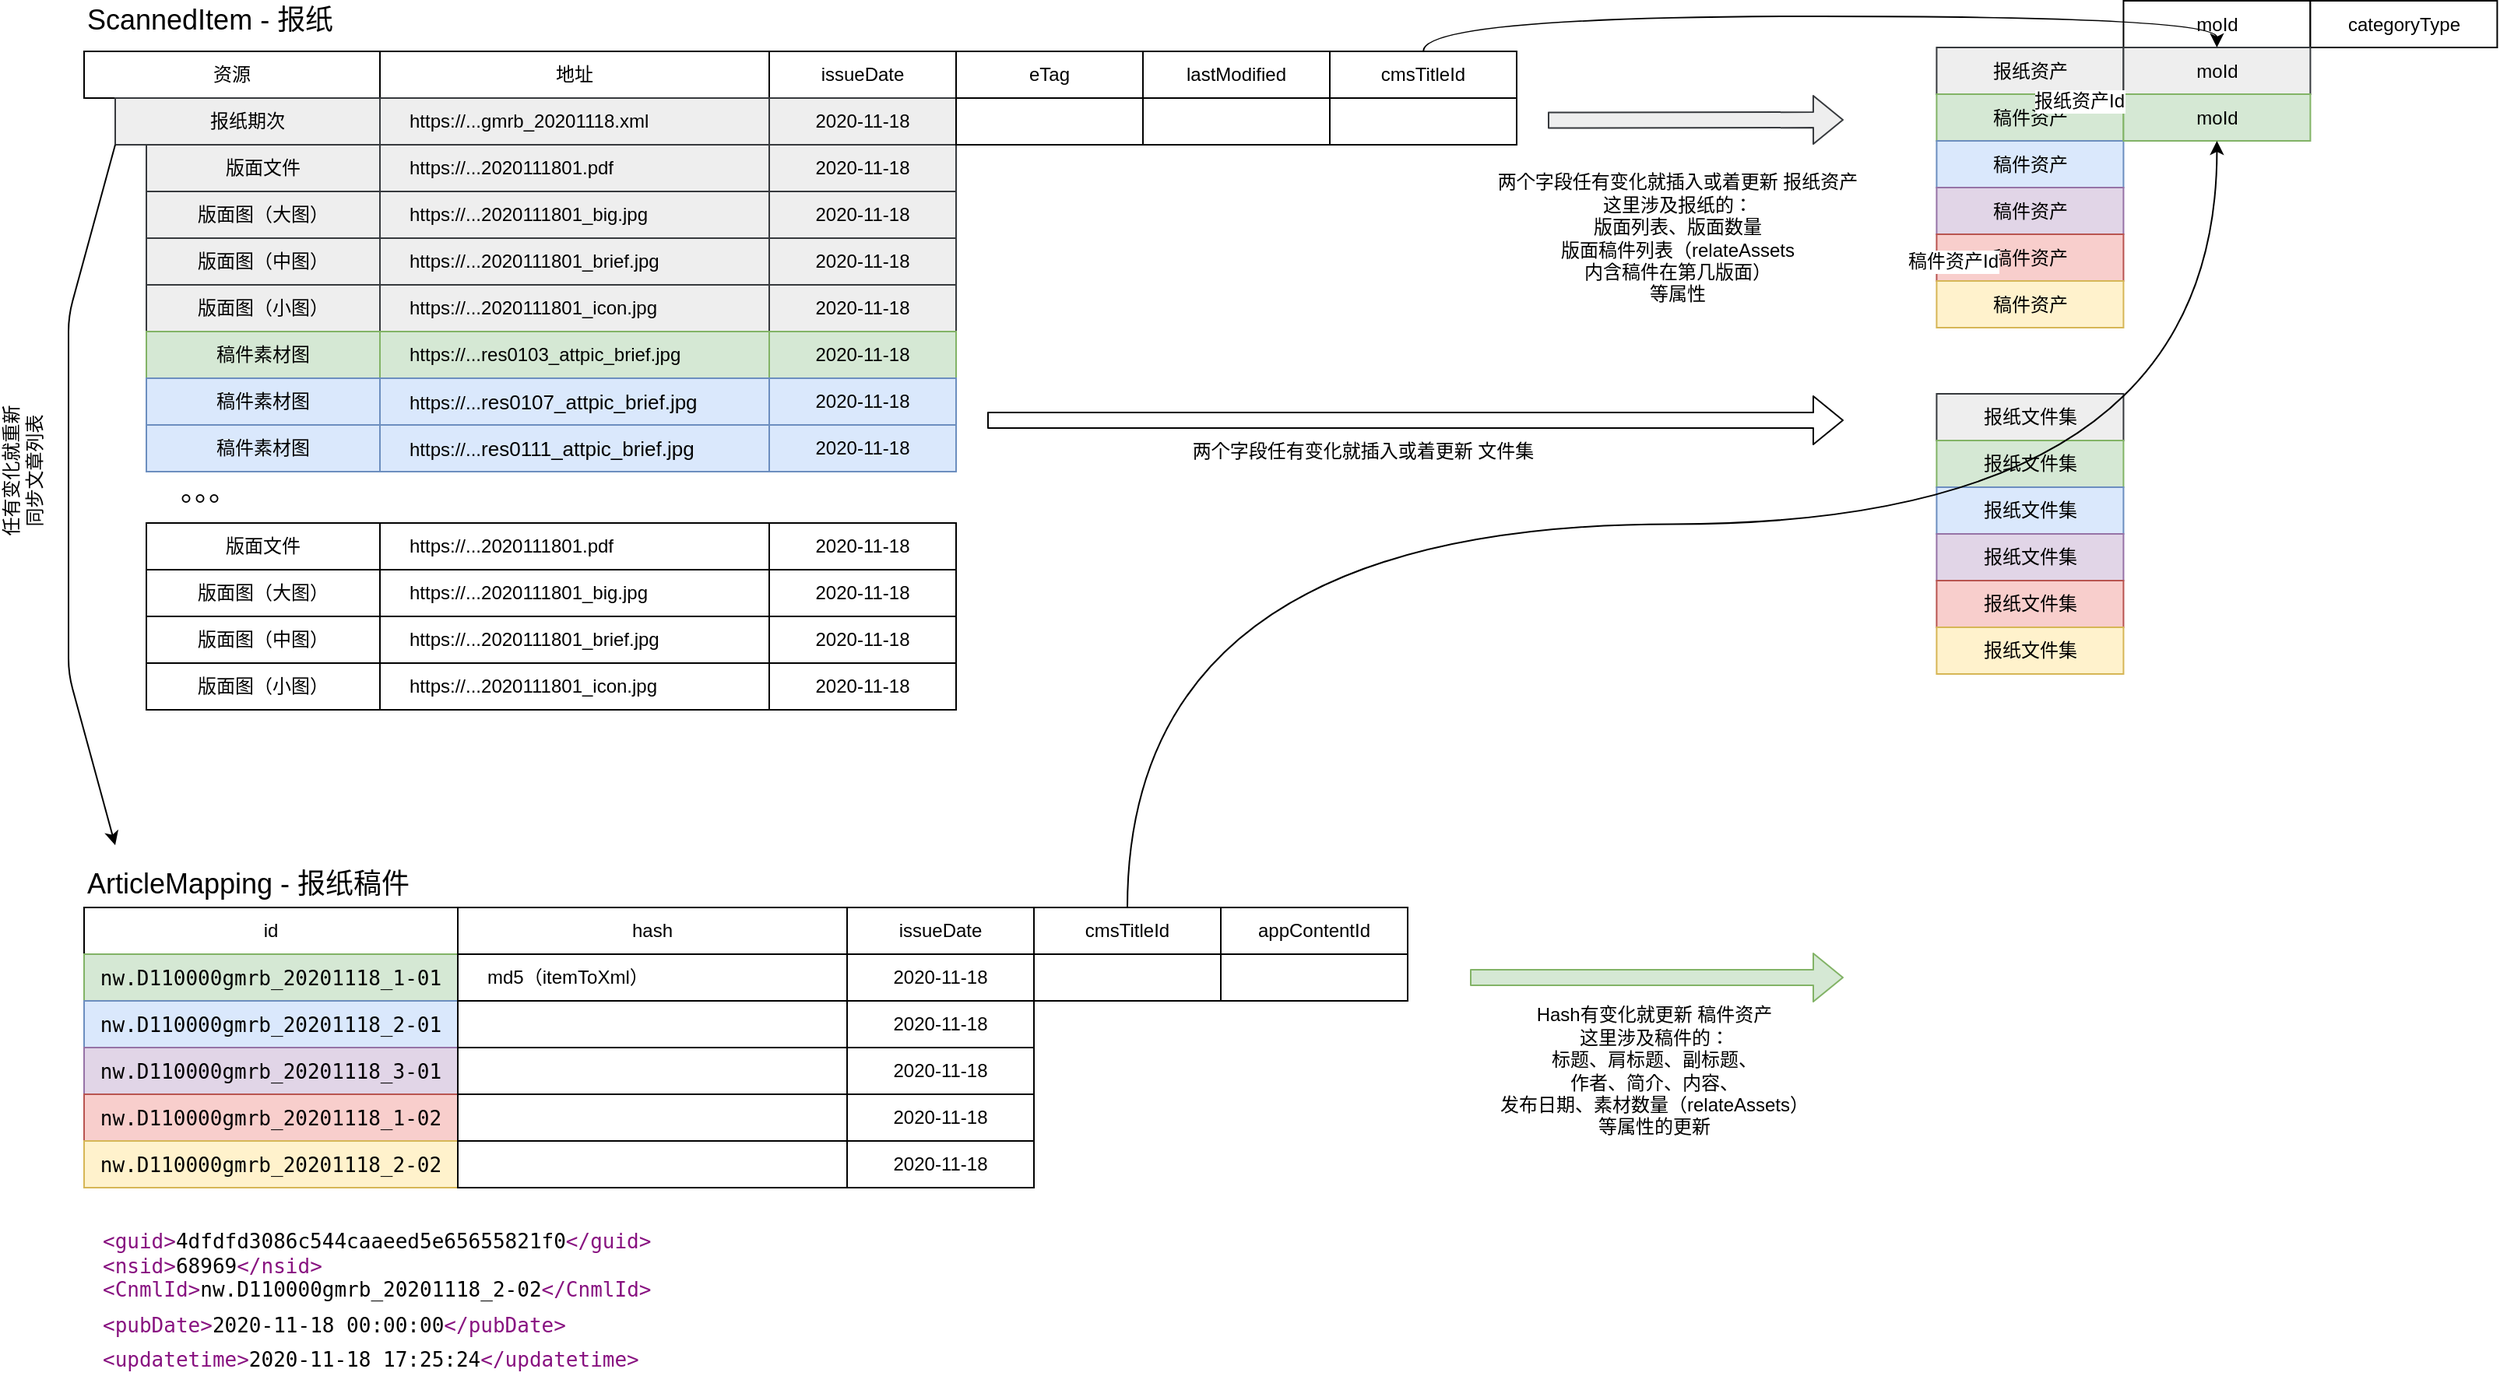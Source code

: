 <mxfile version="14.2.7" type="github">
  <diagram id="yrol8fg9aSLsKvtu3F4W" name="第 1 页">
    <mxGraphModel dx="2650" dy="1021" grid="1" gridSize="10" guides="1" tooltips="1" connect="1" arrows="1" fold="1" page="1" pageScale="1" pageWidth="827" pageHeight="1169" math="0" shadow="0">
      <root>
        <mxCell id="0" />
        <mxCell id="1" parent="0" />
        <mxCell id="mEoU4Fi8q85Gp39FzUji-123" value="资源" style="rounded=0;whiteSpace=wrap;html=1;" vertex="1" parent="1">
          <mxGeometry x="-220" y="40" width="190" height="30" as="geometry" />
        </mxCell>
        <mxCell id="mEoU4Fi8q85Gp39FzUji-124" value="报纸期次" style="rounded=0;whiteSpace=wrap;html=1;fillColor=#eeeeee;strokeColor=#36393d;" vertex="1" parent="1">
          <mxGeometry x="-200" y="70" width="170" height="30" as="geometry" />
        </mxCell>
        <mxCell id="mEoU4Fi8q85Gp39FzUji-125" value="版面文件" style="rounded=0;whiteSpace=wrap;html=1;fillColor=#eeeeee;strokeColor=#36393d;" vertex="1" parent="1">
          <mxGeometry x="-180" y="100" width="150" height="30" as="geometry" />
        </mxCell>
        <mxCell id="mEoU4Fi8q85Gp39FzUji-126" value="版面图（大图）" style="rounded=0;whiteSpace=wrap;html=1;fillColor=#eeeeee;strokeColor=#36393d;" vertex="1" parent="1">
          <mxGeometry x="-180" y="130" width="150" height="30" as="geometry" />
        </mxCell>
        <mxCell id="mEoU4Fi8q85Gp39FzUji-127" value="版面图（中图）" style="rounded=0;whiteSpace=wrap;html=1;fillColor=#eeeeee;strokeColor=#36393d;" vertex="1" parent="1">
          <mxGeometry x="-180" y="160" width="150" height="30" as="geometry" />
        </mxCell>
        <mxCell id="mEoU4Fi8q85Gp39FzUji-128" value="版面图（小图）" style="rounded=0;whiteSpace=wrap;html=1;fillColor=#eeeeee;strokeColor=#36393d;" vertex="1" parent="1">
          <mxGeometry x="-180" y="190" width="150" height="30" as="geometry" />
        </mxCell>
        <mxCell id="mEoU4Fi8q85Gp39FzUji-129" value="地址" style="rounded=0;whiteSpace=wrap;html=1;" vertex="1" parent="1">
          <mxGeometry x="-30" y="40" width="250" height="30" as="geometry" />
        </mxCell>
        <mxCell id="mEoU4Fi8q85Gp39FzUji-130" value="&lt;span style=&quot;&quot;&gt;https://...gmrb_20201118.xml&lt;/span&gt;" style="rounded=0;whiteSpace=wrap;html=1;align=left;spacingLeft=17;fillColor=#eeeeee;strokeColor=#36393d;" vertex="1" parent="1">
          <mxGeometry x="-30" y="70" width="250" height="30" as="geometry" />
        </mxCell>
        <mxCell id="mEoU4Fi8q85Gp39FzUji-131" value="&lt;span style=&quot;font-size: 12px;&quot;&gt;https://...&lt;/span&gt;&lt;span style=&quot;font-size: 12px&quot;&gt;2020111801.pdf&lt;/span&gt;" style="rounded=0;whiteSpace=wrap;html=1;fontFamily=Helvetica;fontSize=12;align=left;spacingLeft=17;fillColor=#eeeeee;strokeColor=#36393d;" vertex="1" parent="1">
          <mxGeometry x="-30" y="100" width="250" height="30" as="geometry" />
        </mxCell>
        <mxCell id="mEoU4Fi8q85Gp39FzUji-132" value="&lt;span style=&quot;&quot;&gt;https://...&lt;/span&gt;2020111801_big.jpg" style="rounded=0;whiteSpace=wrap;html=1;align=left;spacingLeft=17;fillColor=#eeeeee;strokeColor=#36393d;" vertex="1" parent="1">
          <mxGeometry x="-30" y="130" width="250" height="30" as="geometry" />
        </mxCell>
        <mxCell id="mEoU4Fi8q85Gp39FzUji-133" value="&lt;span style=&quot;&quot;&gt;https://...&lt;/span&gt;2020111801_brief.jpg" style="rounded=0;whiteSpace=wrap;html=1;align=left;spacingLeft=17;fillColor=#eeeeee;strokeColor=#36393d;" vertex="1" parent="1">
          <mxGeometry x="-30" y="160" width="250" height="30" as="geometry" />
        </mxCell>
        <mxCell id="mEoU4Fi8q85Gp39FzUji-134" value="&lt;span style=&quot;&quot;&gt;https://...&lt;/span&gt;2020111801_icon.jpg" style="rounded=0;whiteSpace=wrap;html=1;align=left;spacingLeft=17;fillColor=#eeeeee;strokeColor=#36393d;" vertex="1" parent="1">
          <mxGeometry x="-30" y="190" width="250" height="30" as="geometry" />
        </mxCell>
        <mxCell id="mEoU4Fi8q85Gp39FzUji-135" value="issueDate" style="rounded=0;whiteSpace=wrap;html=1;fontFamily=Helvetica;fontSize=12;align=center;" vertex="1" parent="1">
          <mxGeometry x="220" y="40" width="120" height="30" as="geometry" />
        </mxCell>
        <mxCell id="mEoU4Fi8q85Gp39FzUji-136" value="2020-11-18" style="rounded=0;whiteSpace=wrap;html=1;fontFamily=Helvetica;fontSize=12;align=center;fillColor=#eeeeee;strokeColor=#36393d;" vertex="1" parent="1">
          <mxGeometry x="220" y="70" width="120" height="30" as="geometry" />
        </mxCell>
        <mxCell id="mEoU4Fi8q85Gp39FzUji-137" value="2020-11-18" style="rounded=0;whiteSpace=wrap;html=1;fontFamily=Helvetica;fontSize=12;align=center;fillColor=#eeeeee;strokeColor=#36393d;" vertex="1" parent="1">
          <mxGeometry x="220" y="100" width="120" height="30" as="geometry" />
        </mxCell>
        <mxCell id="mEoU4Fi8q85Gp39FzUji-138" value="2020-11-18" style="rounded=0;whiteSpace=wrap;html=1;fontFamily=Helvetica;fontSize=12;align=center;fillColor=#eeeeee;strokeColor=#36393d;" vertex="1" parent="1">
          <mxGeometry x="220" y="130" width="120" height="30" as="geometry" />
        </mxCell>
        <mxCell id="mEoU4Fi8q85Gp39FzUji-139" value="2020-11-18" style="rounded=0;whiteSpace=wrap;html=1;fontFamily=Helvetica;fontSize=12;align=center;fillColor=#eeeeee;strokeColor=#36393d;" vertex="1" parent="1">
          <mxGeometry x="220" y="160" width="120" height="30" as="geometry" />
        </mxCell>
        <mxCell id="mEoU4Fi8q85Gp39FzUji-140" value="2020-11-18" style="rounded=0;whiteSpace=wrap;html=1;fontFamily=Helvetica;fontSize=12;align=center;fillColor=#eeeeee;strokeColor=#36393d;" vertex="1" parent="1">
          <mxGeometry x="220" y="190" width="120" height="30" as="geometry" />
        </mxCell>
        <mxCell id="mEoU4Fi8q85Gp39FzUji-141" value="eTag" style="rounded=0;whiteSpace=wrap;html=1;fontFamily=Helvetica;fontSize=12;align=center;" vertex="1" parent="1">
          <mxGeometry x="340" y="40" width="120" height="30" as="geometry" />
        </mxCell>
        <mxCell id="mEoU4Fi8q85Gp39FzUji-142" value="cmsTitleId" style="rounded=0;whiteSpace=wrap;html=1;fontFamily=Helvetica;fontSize=12;align=center;" vertex="1" parent="1">
          <mxGeometry x="580" y="40" width="120" height="30" as="geometry" />
        </mxCell>
        <mxCell id="mEoU4Fi8q85Gp39FzUji-143" value="moId" style="rounded=0;whiteSpace=wrap;html=1;fontFamily=Helvetica;fontSize=12;align=center;" vertex="1" parent="1">
          <mxGeometry x="1089.71" y="7.5" width="120" height="30" as="geometry" />
        </mxCell>
        <mxCell id="mEoU4Fi8q85Gp39FzUji-144" value="报纸资产" style="rounded=0;whiteSpace=wrap;html=1;fontFamily=Helvetica;fontSize=12;align=center;fillColor=#eeeeee;strokeColor=#36393d;" vertex="1" parent="1">
          <mxGeometry x="969.71" y="37.5" width="120" height="30" as="geometry" />
        </mxCell>
        <mxCell id="mEoU4Fi8q85Gp39FzUji-145" value="categoryType" style="rounded=0;whiteSpace=wrap;html=1;fontFamily=Helvetica;fontSize=12;align=center;" vertex="1" parent="1">
          <mxGeometry x="1209.71" y="7.5" width="120" height="30" as="geometry" />
        </mxCell>
        <mxCell id="mEoU4Fi8q85Gp39FzUji-146" value="" style="rounded=0;whiteSpace=wrap;html=1;fontFamily=Helvetica;fontSize=12;align=center;" vertex="1" parent="1">
          <mxGeometry x="340" y="70" width="120" height="30" as="geometry" />
        </mxCell>
        <mxCell id="mEoU4Fi8q85Gp39FzUji-147" value="" style="rounded=0;whiteSpace=wrap;html=1;fontFamily=Helvetica;fontSize=12;align=center;" vertex="1" parent="1">
          <mxGeometry x="460" y="70" width="120" height="30" as="geometry" />
        </mxCell>
        <mxCell id="mEoU4Fi8q85Gp39FzUji-150" value="报纸文件集" style="rounded=0;whiteSpace=wrap;html=1;fontFamily=Helvetica;fontSize=12;align=center;fillColor=#eeeeee;strokeColor=#36393d;" vertex="1" parent="1">
          <mxGeometry x="969.71" y="260" width="120" height="30" as="geometry" />
        </mxCell>
        <mxCell id="mEoU4Fi8q85Gp39FzUji-152" value="ScannedItem - 报纸" style="text;html=1;strokeColor=none;fillColor=none;align=left;verticalAlign=middle;whiteSpace=wrap;rounded=0;fontFamily=Helvetica;fontSize=18;" vertex="1" parent="1">
          <mxGeometry x="-220" y="10" width="310" height="20" as="geometry" />
        </mxCell>
        <mxCell id="mEoU4Fi8q85Gp39FzUji-153" value="id" style="rounded=0;whiteSpace=wrap;html=1;" vertex="1" parent="1">
          <mxGeometry x="-220" y="590" width="240" height="30" as="geometry" />
        </mxCell>
        <mxCell id="mEoU4Fi8q85Gp39FzUji-154" value="&lt;span style=&quot;font-family: monospace ; font-size: 13px&quot;&gt;nw.D110000gmrb_20201118_1-01&lt;/span&gt;" style="rounded=0;whiteSpace=wrap;html=1;fillColor=#d5e8d4;strokeColor=#82b366;" vertex="1" parent="1">
          <mxGeometry x="-220" y="620" width="240" height="30" as="geometry" />
        </mxCell>
        <mxCell id="mEoU4Fi8q85Gp39FzUji-155" value="&lt;span style=&quot;font-family: monospace ; font-size: 13px&quot;&gt;nw.D110000gmrb_20201118_2-01&lt;/span&gt;" style="rounded=0;whiteSpace=wrap;html=1;fillColor=#dae8fc;strokeColor=#6c8ebf;" vertex="1" parent="1">
          <mxGeometry x="-220" y="650" width="240" height="30" as="geometry" />
        </mxCell>
        <mxCell id="mEoU4Fi8q85Gp39FzUji-156" value="&lt;span style=&quot;font-family: monospace ; font-size: 13px&quot;&gt;nw.D110000gmrb_20201118_3-01&lt;/span&gt;" style="rounded=0;whiteSpace=wrap;html=1;fillColor=#e1d5e7;strokeColor=#9673a6;" vertex="1" parent="1">
          <mxGeometry x="-220" y="680" width="240" height="30" as="geometry" />
        </mxCell>
        <mxCell id="mEoU4Fi8q85Gp39FzUji-157" value="&lt;span style=&quot;font-family: monospace ; font-size: 13px&quot;&gt;nw.D110000gmrb_20201118_1-02&lt;/span&gt;" style="rounded=0;whiteSpace=wrap;html=1;fillColor=#f8cecc;strokeColor=#b85450;" vertex="1" parent="1">
          <mxGeometry x="-220" y="710" width="240" height="30" as="geometry" />
        </mxCell>
        <mxCell id="mEoU4Fi8q85Gp39FzUji-158" value="&lt;span style=&quot;font-family: monospace ; font-size: 13px&quot;&gt;nw.D110000gmrb_20201118_2-02&lt;/span&gt;" style="rounded=0;whiteSpace=wrap;html=1;fillColor=#fff2cc;strokeColor=#d6b656;" vertex="1" parent="1">
          <mxGeometry x="-220" y="740" width="240" height="30" as="geometry" />
        </mxCell>
        <mxCell id="mEoU4Fi8q85Gp39FzUji-159" value="hash" style="rounded=0;whiteSpace=wrap;html=1;" vertex="1" parent="1">
          <mxGeometry x="20" y="590" width="250" height="30" as="geometry" />
        </mxCell>
        <mxCell id="mEoU4Fi8q85Gp39FzUji-160" value="md5（itemToXml）" style="rounded=0;whiteSpace=wrap;html=1;align=left;spacingLeft=17;" vertex="1" parent="1">
          <mxGeometry x="20" y="620" width="250" height="30" as="geometry" />
        </mxCell>
        <mxCell id="mEoU4Fi8q85Gp39FzUji-161" value="" style="rounded=0;whiteSpace=wrap;html=1;fontFamily=Helvetica;fontSize=12;align=left;spacingLeft=17;" vertex="1" parent="1">
          <mxGeometry x="20" y="650" width="250" height="30" as="geometry" />
        </mxCell>
        <mxCell id="mEoU4Fi8q85Gp39FzUji-162" value="" style="rounded=0;whiteSpace=wrap;html=1;align=left;spacingLeft=17;" vertex="1" parent="1">
          <mxGeometry x="20" y="680" width="250" height="30" as="geometry" />
        </mxCell>
        <mxCell id="mEoU4Fi8q85Gp39FzUji-163" value="" style="rounded=0;whiteSpace=wrap;html=1;align=left;spacingLeft=17;" vertex="1" parent="1">
          <mxGeometry x="20" y="710" width="250" height="30" as="geometry" />
        </mxCell>
        <mxCell id="mEoU4Fi8q85Gp39FzUji-164" value="" style="rounded=0;whiteSpace=wrap;html=1;align=left;spacingLeft=17;" vertex="1" parent="1">
          <mxGeometry x="20" y="740" width="250" height="30" as="geometry" />
        </mxCell>
        <mxCell id="mEoU4Fi8q85Gp39FzUji-165" value="issueDate" style="rounded=0;whiteSpace=wrap;html=1;fontFamily=Helvetica;fontSize=12;align=center;" vertex="1" parent="1">
          <mxGeometry x="270" y="590" width="120" height="30" as="geometry" />
        </mxCell>
        <mxCell id="mEoU4Fi8q85Gp39FzUji-166" value="2020-11-18" style="rounded=0;whiteSpace=wrap;html=1;fontFamily=Helvetica;fontSize=12;align=center;" vertex="1" parent="1">
          <mxGeometry x="270" y="620" width="120" height="30" as="geometry" />
        </mxCell>
        <mxCell id="mEoU4Fi8q85Gp39FzUji-167" value="2020-11-18" style="rounded=0;whiteSpace=wrap;html=1;fontFamily=Helvetica;fontSize=12;align=center;" vertex="1" parent="1">
          <mxGeometry x="270" y="650" width="120" height="30" as="geometry" />
        </mxCell>
        <mxCell id="mEoU4Fi8q85Gp39FzUji-168" value="2020-11-18" style="rounded=0;whiteSpace=wrap;html=1;fontFamily=Helvetica;fontSize=12;align=center;" vertex="1" parent="1">
          <mxGeometry x="270" y="680" width="120" height="30" as="geometry" />
        </mxCell>
        <mxCell id="mEoU4Fi8q85Gp39FzUji-169" value="2020-11-18" style="rounded=0;whiteSpace=wrap;html=1;fontFamily=Helvetica;fontSize=12;align=center;" vertex="1" parent="1">
          <mxGeometry x="270" y="710" width="120" height="30" as="geometry" />
        </mxCell>
        <mxCell id="mEoU4Fi8q85Gp39FzUji-170" value="2020-11-18" style="rounded=0;whiteSpace=wrap;html=1;fontFamily=Helvetica;fontSize=12;align=center;" vertex="1" parent="1">
          <mxGeometry x="270" y="740" width="120" height="30" as="geometry" />
        </mxCell>
        <mxCell id="mEoU4Fi8q85Gp39FzUji-171" value="cmsTitleId" style="rounded=0;whiteSpace=wrap;html=1;fontFamily=Helvetica;fontSize=12;align=center;" vertex="1" parent="1">
          <mxGeometry x="390" y="590" width="120" height="30" as="geometry" />
        </mxCell>
        <mxCell id="mEoU4Fi8q85Gp39FzUji-172" value="appContentId" style="rounded=0;whiteSpace=wrap;html=1;fontFamily=Helvetica;fontSize=12;align=center;" vertex="1" parent="1">
          <mxGeometry x="510" y="590" width="120" height="30" as="geometry" />
        </mxCell>
        <mxCell id="mEoU4Fi8q85Gp39FzUji-173" value="" style="rounded=0;whiteSpace=wrap;html=1;fontFamily=Helvetica;fontSize=12;align=center;" vertex="1" parent="1">
          <mxGeometry x="390" y="620" width="120" height="30" as="geometry" />
        </mxCell>
        <mxCell id="mEoU4Fi8q85Gp39FzUji-174" value="" style="rounded=0;whiteSpace=wrap;html=1;fontFamily=Helvetica;fontSize=12;align=center;" vertex="1" parent="1">
          <mxGeometry x="510" y="620" width="120" height="30" as="geometry" />
        </mxCell>
        <mxCell id="mEoU4Fi8q85Gp39FzUji-175" value="ArticleMapping - 报纸稿件" style="text;html=1;strokeColor=none;fillColor=none;align=left;verticalAlign=middle;whiteSpace=wrap;rounded=0;fontFamily=Helvetica;fontSize=18;" vertex="1" parent="1">
          <mxGeometry x="-220" y="560" width="330" height="30" as="geometry" />
        </mxCell>
        <mxCell id="mEoU4Fi8q85Gp39FzUji-176" value="" style="rounded=0;whiteSpace=wrap;html=1;fontFamily=Helvetica;fontSize=12;align=center;" vertex="1" parent="1">
          <mxGeometry x="580" y="70" width="120" height="30" as="geometry" />
        </mxCell>
        <mxCell id="mEoU4Fi8q85Gp39FzUji-177" value="lastModified" style="rounded=0;whiteSpace=wrap;html=1;fontFamily=Helvetica;fontSize=12;align=center;" vertex="1" parent="1">
          <mxGeometry x="460" y="40" width="120" height="30" as="geometry" />
        </mxCell>
        <mxCell id="mEoU4Fi8q85Gp39FzUji-179" value="&lt;div class=&quot;line&quot; style=&quot;font-style: normal ; font-weight: normal ; letter-spacing: normal ; text-indent: 0px ; text-transform: none ; word-spacing: 0px ; text-decoration: none ; color: rgb(0 , 0 , 0) ; font-family: monospace ; font-size: 13px&quot;&gt;&lt;span class=&quot;tag&quot; style=&quot;color: rgb(136 , 18 , 128)&quot;&gt;&lt;span class=&quot;tag&quot;&gt;&amp;lt;guid&amp;gt;&lt;/span&gt;&lt;span class=&quot;text&quot; style=&quot;color: rgb(0 , 0 , 0)&quot;&gt;4dfdfd3086c544caaeed5e65655821f0&lt;/span&gt;&lt;span class=&quot;tag&quot;&gt;&amp;lt;/guid&amp;gt;&lt;/span&gt;&lt;br&gt;&lt;/span&gt;&lt;/div&gt;&lt;div class=&quot;line&quot; style=&quot;font-style: normal ; font-weight: normal ; letter-spacing: normal ; text-indent: 0px ; text-transform: none ; word-spacing: 0px ; text-decoration: none ; color: rgb(0 , 0 , 0) ; font-family: monospace ; font-size: 13px&quot;&gt;&lt;span class=&quot;tag&quot; style=&quot;color: rgb(136 , 18 , 128)&quot;&gt;&amp;lt;nsid&amp;gt;&lt;/span&gt;&lt;span class=&quot;text&quot;&gt;68969&lt;/span&gt;&lt;span class=&quot;tag&quot; style=&quot;color: rgb(136 , 18 , 128)&quot;&gt;&amp;lt;/nsid&amp;gt;&lt;/span&gt;&lt;/div&gt;&lt;span class=&quot;text&quot; style=&quot;font-style: normal ; font-weight: normal ; letter-spacing: normal ; text-indent: 0px ; text-transform: none ; word-spacing: 0px ; text-decoration: none ; color: rgb(0 , 0 , 0) ; font-family: monospace ; font-size: 13px&quot;&gt;&lt;/span&gt;&lt;div class=&quot;line&quot; style=&quot;font-style: normal ; font-weight: normal ; letter-spacing: normal ; text-indent: 0px ; text-transform: none ; word-spacing: 0px ; text-decoration: none ; color: rgb(0 , 0 , 0) ; font-family: monospace ; font-size: 13px&quot;&gt;&lt;span class=&quot;tag&quot; style=&quot;color: rgb(136 , 18 , 128)&quot;&gt;&amp;lt;CnmlId&amp;gt;&lt;/span&gt;&lt;span class=&quot;text&quot;&gt;nw.D110000gmrb_20201118_2-02&lt;/span&gt;&lt;span class=&quot;tag&quot; style=&quot;color: rgb(136 , 18 , 128)&quot;&gt;&amp;lt;/CnmlId&amp;gt;&lt;/span&gt;&lt;/div&gt;" style="text;whiteSpace=wrap;html=1;fontSize=18;fontFamily=Helvetica;" vertex="1" parent="1">
          <mxGeometry x="-210" y="790" width="380" height="60" as="geometry" />
        </mxCell>
        <mxCell id="mEoU4Fi8q85Gp39FzUji-180" value="&lt;span class=&quot;tag&quot; style=&quot;font-style: normal ; font-weight: normal ; letter-spacing: normal ; text-indent: 0px ; text-transform: none ; word-spacing: 0px ; text-decoration: none ; color: rgb(136 , 18 , 128) ; font-family: monospace ; font-size: 13px&quot;&gt;&amp;lt;pubDate&amp;gt;&lt;/span&gt;&lt;span class=&quot;text&quot; style=&quot;font-style: normal ; font-weight: normal ; letter-spacing: normal ; text-indent: 0px ; text-transform: none ; word-spacing: 0px ; text-decoration: none ; color: rgb(0 , 0 , 0) ; font-family: monospace ; font-size: 13px&quot;&gt;2020-11-18 00:00:00&lt;/span&gt;&lt;span class=&quot;tag&quot; style=&quot;font-style: normal ; font-weight: normal ; letter-spacing: normal ; text-indent: 0px ; text-transform: none ; word-spacing: 0px ; text-decoration: none ; color: rgb(136 , 18 , 128) ; font-family: monospace ; font-size: 13px&quot;&gt;&amp;lt;/pubDate&amp;gt;&lt;br&gt;&lt;span class=&quot;tag&quot;&gt;&amp;lt;updatetime&amp;gt;&lt;/span&gt;&lt;span class=&quot;text&quot; style=&quot;color: rgb(0 , 0 , 0)&quot;&gt;2020-11-18 17:25:24&lt;/span&gt;&lt;span class=&quot;tag&quot;&gt;&amp;lt;/updatetime&amp;gt;&lt;/span&gt;&lt;br&gt;&lt;/span&gt;" style="text;whiteSpace=wrap;html=1;fontSize=18;fontFamily=Helvetica;" vertex="1" parent="1">
          <mxGeometry x="-210" y="840" width="380" height="40" as="geometry" />
        </mxCell>
        <mxCell id="mEoU4Fi8q85Gp39FzUji-181" value="版面文件" style="rounded=0;whiteSpace=wrap;html=1;" vertex="1" parent="1">
          <mxGeometry x="-180" y="343" width="150" height="30" as="geometry" />
        </mxCell>
        <mxCell id="mEoU4Fi8q85Gp39FzUji-182" value="版面图（大图）" style="rounded=0;whiteSpace=wrap;html=1;" vertex="1" parent="1">
          <mxGeometry x="-180" y="373" width="150" height="30" as="geometry" />
        </mxCell>
        <mxCell id="mEoU4Fi8q85Gp39FzUji-183" value="版面图（中图）" style="rounded=0;whiteSpace=wrap;html=1;" vertex="1" parent="1">
          <mxGeometry x="-180" y="403" width="150" height="30" as="geometry" />
        </mxCell>
        <mxCell id="mEoU4Fi8q85Gp39FzUji-184" value="版面图（小图）" style="rounded=0;whiteSpace=wrap;html=1;" vertex="1" parent="1">
          <mxGeometry x="-180" y="433" width="150" height="30" as="geometry" />
        </mxCell>
        <mxCell id="mEoU4Fi8q85Gp39FzUji-185" value="&lt;span style=&quot;font-size: 12px;&quot;&gt;https://...&lt;/span&gt;&lt;span style=&quot;font-size: 12px&quot;&gt;2020111801.pdf&lt;/span&gt;" style="rounded=0;whiteSpace=wrap;html=1;fontFamily=Helvetica;fontSize=12;align=left;spacingLeft=17;" vertex="1" parent="1">
          <mxGeometry x="-30" y="343" width="250" height="30" as="geometry" />
        </mxCell>
        <mxCell id="mEoU4Fi8q85Gp39FzUji-186" value="&lt;span style=&quot;&quot;&gt;https://...&lt;/span&gt;2020111801_big.jpg" style="rounded=0;whiteSpace=wrap;html=1;align=left;spacingLeft=17;" vertex="1" parent="1">
          <mxGeometry x="-30" y="373" width="250" height="30" as="geometry" />
        </mxCell>
        <mxCell id="mEoU4Fi8q85Gp39FzUji-187" value="&lt;span style=&quot;&quot;&gt;https://...&lt;/span&gt;2020111801_brief.jpg" style="rounded=0;whiteSpace=wrap;html=1;align=left;spacingLeft=17;" vertex="1" parent="1">
          <mxGeometry x="-30" y="403" width="250" height="30" as="geometry" />
        </mxCell>
        <mxCell id="mEoU4Fi8q85Gp39FzUji-188" value="&lt;span style=&quot;&quot;&gt;https://...&lt;/span&gt;2020111801_icon.jpg" style="rounded=0;whiteSpace=wrap;html=1;align=left;spacingLeft=17;" vertex="1" parent="1">
          <mxGeometry x="-30" y="433" width="250" height="30" as="geometry" />
        </mxCell>
        <mxCell id="mEoU4Fi8q85Gp39FzUji-189" value="2020-11-18" style="rounded=0;whiteSpace=wrap;html=1;fontFamily=Helvetica;fontSize=12;align=center;" vertex="1" parent="1">
          <mxGeometry x="220" y="343" width="120" height="30" as="geometry" />
        </mxCell>
        <mxCell id="mEoU4Fi8q85Gp39FzUji-190" value="2020-11-18" style="rounded=0;whiteSpace=wrap;html=1;fontFamily=Helvetica;fontSize=12;align=center;" vertex="1" parent="1">
          <mxGeometry x="220" y="373" width="120" height="30" as="geometry" />
        </mxCell>
        <mxCell id="mEoU4Fi8q85Gp39FzUji-191" value="2020-11-18" style="rounded=0;whiteSpace=wrap;html=1;fontFamily=Helvetica;fontSize=12;align=center;" vertex="1" parent="1">
          <mxGeometry x="220" y="403" width="120" height="30" as="geometry" />
        </mxCell>
        <mxCell id="mEoU4Fi8q85Gp39FzUji-192" value="2020-11-18" style="rounded=0;whiteSpace=wrap;html=1;fontFamily=Helvetica;fontSize=12;align=center;" vertex="1" parent="1">
          <mxGeometry x="220" y="433" width="120" height="30" as="geometry" />
        </mxCell>
        <mxCell id="mEoU4Fi8q85Gp39FzUji-193" value="。。。" style="text;html=1;strokeColor=none;fillColor=none;align=center;verticalAlign=middle;whiteSpace=wrap;rounded=0;fontFamily=Helvetica;fontSize=18;" vertex="1" parent="1">
          <mxGeometry x="-160" y="313" width="40" height="20" as="geometry" />
        </mxCell>
        <mxCell id="mEoU4Fi8q85Gp39FzUji-195" value="&lt;span style=&quot;font-size: 12px;&quot;&gt;https://...&lt;/span&gt;&lt;span style=&quot;font-size: 12px;&quot;&gt;res0103_attpic_brief.jpg&lt;/span&gt;" style="rounded=0;whiteSpace=wrap;html=1;align=left;spacingLeft=17;fontFamily=Helvetica;fontSize=12;labelBackgroundColor=none;fillColor=#d5e8d4;strokeColor=#82b366;" vertex="1" parent="1">
          <mxGeometry x="-30" y="220" width="250" height="30" as="geometry" />
        </mxCell>
        <mxCell id="mEoU4Fi8q85Gp39FzUji-196" value="稿件素材图" style="rounded=0;whiteSpace=wrap;html=1;labelBackgroundColor=none;fillColor=#d5e8d4;strokeColor=#82b366;" vertex="1" parent="1">
          <mxGeometry x="-180" y="220" width="150" height="30" as="geometry" />
        </mxCell>
        <mxCell id="mEoU4Fi8q85Gp39FzUji-197" value="2020-11-18" style="rounded=0;whiteSpace=wrap;html=1;fontFamily=Helvetica;fontSize=12;align=center;labelBackgroundColor=none;fillColor=#d5e8d4;strokeColor=#82b366;" vertex="1" parent="1">
          <mxGeometry x="220" y="220" width="120" height="30" as="geometry" />
        </mxCell>
        <mxCell id="mEoU4Fi8q85Gp39FzUji-198" value="&lt;span style=&quot;font-size: 12px&quot;&gt;https://...&lt;/span&gt;&lt;span style=&quot;font-size: 13px;&quot;&gt;res0107_attpic_brief.jpg&lt;/span&gt;" style="rounded=0;whiteSpace=wrap;html=1;align=left;spacingLeft=17;fontFamily=Helvetica;fontSize=12;fillColor=#dae8fc;strokeColor=#6c8ebf;" vertex="1" parent="1">
          <mxGeometry x="-30" y="250" width="250" height="30" as="geometry" />
        </mxCell>
        <mxCell id="mEoU4Fi8q85Gp39FzUji-199" value="&lt;span style=&quot;font-size: 12px&quot;&gt;https://...&lt;/span&gt;&lt;span style=&quot;font-size: 13px;&quot;&gt;res0111_attpic_brief.jpg&lt;/span&gt;" style="rounded=0;whiteSpace=wrap;html=1;align=left;spacingLeft=17;fontFamily=Helvetica;fontSize=12;fillColor=#dae8fc;strokeColor=#6c8ebf;" vertex="1" parent="1">
          <mxGeometry x="-30" y="280" width="250" height="30" as="geometry" />
        </mxCell>
        <mxCell id="mEoU4Fi8q85Gp39FzUji-200" value="稿件素材图" style="rounded=0;whiteSpace=wrap;html=1;fillColor=#dae8fc;strokeColor=#6c8ebf;" vertex="1" parent="1">
          <mxGeometry x="-180" y="250" width="150" height="30" as="geometry" />
        </mxCell>
        <mxCell id="mEoU4Fi8q85Gp39FzUji-201" value="稿件素材图" style="rounded=0;whiteSpace=wrap;html=1;fillColor=#dae8fc;strokeColor=#6c8ebf;" vertex="1" parent="1">
          <mxGeometry x="-180" y="280" width="150" height="30" as="geometry" />
        </mxCell>
        <mxCell id="mEoU4Fi8q85Gp39FzUji-202" value="2020-11-18" style="rounded=0;whiteSpace=wrap;html=1;fontFamily=Helvetica;fontSize=12;align=center;fillColor=#dae8fc;strokeColor=#6c8ebf;" vertex="1" parent="1">
          <mxGeometry x="220" y="250" width="120" height="30" as="geometry" />
        </mxCell>
        <mxCell id="mEoU4Fi8q85Gp39FzUji-203" value="2020-11-18" style="rounded=0;whiteSpace=wrap;html=1;fontFamily=Helvetica;fontSize=12;align=center;fillColor=#dae8fc;strokeColor=#6c8ebf;" vertex="1" parent="1">
          <mxGeometry x="220" y="280" width="120" height="30" as="geometry" />
        </mxCell>
        <mxCell id="mEoU4Fi8q85Gp39FzUji-210" value="稿件资产" style="rounded=0;whiteSpace=wrap;html=1;fontFamily=Helvetica;fontSize=12;align=center;fillColor=#d5e8d4;strokeColor=#82b366;" vertex="1" parent="1">
          <mxGeometry x="969.71" y="67.5" width="120" height="30" as="geometry" />
        </mxCell>
        <mxCell id="mEoU4Fi8q85Gp39FzUji-211" value="稿件资产" style="rounded=0;whiteSpace=wrap;html=1;fontFamily=Helvetica;fontSize=12;align=center;fillColor=#dae8fc;strokeColor=#6c8ebf;" vertex="1" parent="1">
          <mxGeometry x="969.71" y="97.5" width="120" height="30" as="geometry" />
        </mxCell>
        <mxCell id="mEoU4Fi8q85Gp39FzUji-215" value="稿件资产" style="rounded=0;whiteSpace=wrap;html=1;fontFamily=Helvetica;fontSize=12;align=center;fillColor=#e1d5e7;strokeColor=#9673a6;" vertex="1" parent="1">
          <mxGeometry x="969.71" y="127.5" width="120" height="30" as="geometry" />
        </mxCell>
        <mxCell id="mEoU4Fi8q85Gp39FzUji-216" value="稿件资产" style="rounded=0;whiteSpace=wrap;html=1;fontFamily=Helvetica;fontSize=12;align=center;fillColor=#f8cecc;strokeColor=#b85450;" vertex="1" parent="1">
          <mxGeometry x="969.71" y="157.5" width="120" height="30" as="geometry" />
        </mxCell>
        <mxCell id="mEoU4Fi8q85Gp39FzUji-217" value="稿件资产" style="rounded=0;whiteSpace=wrap;html=1;fontFamily=Helvetica;fontSize=12;align=center;fillColor=#fff2cc;strokeColor=#d6b656;" vertex="1" parent="1">
          <mxGeometry x="969.71" y="187.5" width="120" height="30" as="geometry" />
        </mxCell>
        <mxCell id="mEoU4Fi8q85Gp39FzUji-220" value="报纸文件集" style="rounded=0;whiteSpace=wrap;html=1;fontFamily=Helvetica;fontSize=12;align=center;fillColor=#d5e8d4;strokeColor=#82b366;" vertex="1" parent="1">
          <mxGeometry x="969.71" y="290" width="120" height="30" as="geometry" />
        </mxCell>
        <mxCell id="mEoU4Fi8q85Gp39FzUji-221" value="报纸文件集" style="rounded=0;whiteSpace=wrap;html=1;fontFamily=Helvetica;fontSize=12;align=center;fillColor=#dae8fc;strokeColor=#6c8ebf;" vertex="1" parent="1">
          <mxGeometry x="969.71" y="320" width="120" height="30" as="geometry" />
        </mxCell>
        <mxCell id="mEoU4Fi8q85Gp39FzUji-222" value="报纸文件集" style="rounded=0;whiteSpace=wrap;html=1;fontFamily=Helvetica;fontSize=12;align=center;fillColor=#e1d5e7;strokeColor=#9673a6;" vertex="1" parent="1">
          <mxGeometry x="969.71" y="350" width="120" height="30" as="geometry" />
        </mxCell>
        <mxCell id="mEoU4Fi8q85Gp39FzUji-223" value="报纸文件集" style="rounded=0;whiteSpace=wrap;html=1;fontFamily=Helvetica;fontSize=12;align=center;fillColor=#f8cecc;strokeColor=#b85450;" vertex="1" parent="1">
          <mxGeometry x="969.71" y="380" width="120" height="30" as="geometry" />
        </mxCell>
        <mxCell id="mEoU4Fi8q85Gp39FzUji-224" value="报纸文件集" style="rounded=0;whiteSpace=wrap;html=1;fontFamily=Helvetica;fontSize=12;align=center;fillColor=#fff2cc;strokeColor=#d6b656;" vertex="1" parent="1">
          <mxGeometry x="969.71" y="410" width="120" height="30" as="geometry" />
        </mxCell>
        <mxCell id="mEoU4Fi8q85Gp39FzUji-228" value="" style="endArrow=classic;html=1;fontFamily=Helvetica;fontSize=12;exitX=0;exitY=1;exitDx=0;exitDy=0;" edge="1" parent="1" source="mEoU4Fi8q85Gp39FzUji-124">
          <mxGeometry width="50" height="50" relative="1" as="geometry">
            <mxPoint x="280" y="490" as="sourcePoint" />
            <mxPoint x="-200" y="550" as="targetPoint" />
            <Array as="points">
              <mxPoint x="-230" y="210" />
              <mxPoint x="-230" y="330" />
              <mxPoint x="-230" y="440" />
            </Array>
          </mxGeometry>
        </mxCell>
        <mxCell id="mEoU4Fi8q85Gp39FzUji-229" value="任有变化就重新&lt;br&gt;同步文章列表" style="edgeLabel;html=1;align=center;verticalAlign=middle;resizable=0;points=[];fontSize=12;fontFamily=Helvetica;horizontal=0;" vertex="1" connectable="0" parent="mEoU4Fi8q85Gp39FzUji-228">
          <mxGeometry x="-0.108" y="-1" relative="1" as="geometry">
            <mxPoint x="-29" y="9.31" as="offset" />
          </mxGeometry>
        </mxCell>
        <mxCell id="mEoU4Fi8q85Gp39FzUji-231" value="" style="shape=flexArrow;endArrow=classic;html=1;fontFamily=Helvetica;fontSize=12;fillColor=#d5e8d4;strokeColor=#82b366;" edge="1" parent="1">
          <mxGeometry width="50" height="50" relative="1" as="geometry">
            <mxPoint x="670" y="635" as="sourcePoint" />
            <mxPoint x="910" y="635" as="targetPoint" />
          </mxGeometry>
        </mxCell>
        <mxCell id="mEoU4Fi8q85Gp39FzUji-232" value="Hash有变化就更新 稿件资产&lt;br&gt;这里涉及稿件的：&lt;br&gt;标题、肩标题、副标题、&lt;br&gt;作者、简介、内容、&lt;br&gt;发布日期、素材数量（relateAssets）&lt;br&gt;等属性的更新" style="edgeLabel;html=1;align=center;verticalAlign=middle;resizable=0;points=[];fontSize=12;fontFamily=Helvetica;" vertex="1" connectable="0" parent="mEoU4Fi8q85Gp39FzUji-231">
          <mxGeometry x="-0.143" y="2" relative="1" as="geometry">
            <mxPoint x="14.29" y="62" as="offset" />
          </mxGeometry>
        </mxCell>
        <mxCell id="mEoU4Fi8q85Gp39FzUji-233" value="两个字段任有变化就插入或着更新 报纸资产&lt;br&gt;这里涉及报纸的：&lt;br&gt;版面列表、版面数量&lt;br&gt;版面稿件列表（relateAssets&lt;br&gt;内含稿件在第几版面）&lt;br&gt;等属性" style="shape=flexArrow;endArrow=classic;html=1;fontFamily=Helvetica;fontSize=12;fillColor=#eeeeee;strokeColor=#36393d;" edge="1" parent="1">
          <mxGeometry x="-0.127" y="-76" width="50" height="50" relative="1" as="geometry">
            <mxPoint x="720" y="84.29" as="sourcePoint" />
            <mxPoint x="910" y="84" as="targetPoint" />
            <mxPoint as="offset" />
          </mxGeometry>
        </mxCell>
        <mxCell id="mEoU4Fi8q85Gp39FzUji-235" value="两个字段任有变化就插入或着更新 文件集" style="shape=flexArrow;endArrow=classic;html=1;fontFamily=Helvetica;fontSize=12;" edge="1" parent="1">
          <mxGeometry x="-0.125" y="-20" width="50" height="50" relative="1" as="geometry">
            <mxPoint x="360" y="277" as="sourcePoint" />
            <mxPoint x="910" y="277" as="targetPoint" />
            <mxPoint as="offset" />
          </mxGeometry>
        </mxCell>
        <mxCell id="mEoU4Fi8q85Gp39FzUji-243" value="moId" style="rounded=0;whiteSpace=wrap;html=1;fontFamily=Helvetica;fontSize=12;align=center;fillColor=#eeeeee;strokeColor=#36393d;" vertex="1" parent="1">
          <mxGeometry x="1089.71" y="37.5" width="120" height="30" as="geometry" />
        </mxCell>
        <mxCell id="mEoU4Fi8q85Gp39FzUji-244" value="moId" style="rounded=0;whiteSpace=wrap;html=1;fontFamily=Helvetica;fontSize=12;align=center;fillColor=#d5e8d4;strokeColor=#82b366;" vertex="1" parent="1">
          <mxGeometry x="1089.71" y="67.5" width="120" height="30" as="geometry" />
        </mxCell>
        <mxCell id="mEoU4Fi8q85Gp39FzUji-237" style="edgeStyle=orthogonalEdgeStyle;curved=1;rounded=0;orthogonalLoop=1;jettySize=auto;html=1;exitX=0.5;exitY=0;exitDx=0;exitDy=0;fontFamily=Helvetica;fontSize=12;entryX=0.5;entryY=0;entryDx=0;entryDy=0;" edge="1" parent="1" source="mEoU4Fi8q85Gp39FzUji-142" target="mEoU4Fi8q85Gp39FzUji-243">
          <mxGeometry relative="1" as="geometry">
            <mxPoint x="1140" y="200" as="targetPoint" />
          </mxGeometry>
        </mxCell>
        <mxCell id="mEoU4Fi8q85Gp39FzUji-241" value="报纸资产Id" style="edgeLabel;html=1;align=center;verticalAlign=middle;resizable=0;points=[];fontSize=12;fontFamily=Helvetica;" vertex="1" connectable="0" parent="mEoU4Fi8q85Gp39FzUji-237">
          <mxGeometry x="0.604" y="-54" relative="1" as="geometry">
            <mxPoint as="offset" />
          </mxGeometry>
        </mxCell>
        <mxCell id="mEoU4Fi8q85Gp39FzUji-240" style="edgeStyle=orthogonalEdgeStyle;curved=1;rounded=0;orthogonalLoop=1;jettySize=auto;html=1;exitX=0.5;exitY=0;exitDx=0;exitDy=0;fontFamily=Helvetica;fontSize=12;entryX=0.5;entryY=1;entryDx=0;entryDy=0;" edge="1" parent="1" source="mEoU4Fi8q85Gp39FzUji-171" target="mEoU4Fi8q85Gp39FzUji-244">
          <mxGeometry relative="1" as="geometry">
            <mxPoint x="1140.0" y="260" as="targetPoint" />
          </mxGeometry>
        </mxCell>
        <mxCell id="mEoU4Fi8q85Gp39FzUji-242" value="稿件资产Id" style="edgeLabel;html=1;align=center;verticalAlign=middle;resizable=0;points=[];fontSize=12;fontFamily=Helvetica;" vertex="1" connectable="0" parent="mEoU4Fi8q85Gp39FzUji-240">
          <mxGeometry x="0.284" y="7" relative="1" as="geometry">
            <mxPoint x="10.71" y="-162.5" as="offset" />
          </mxGeometry>
        </mxCell>
      </root>
    </mxGraphModel>
  </diagram>
</mxfile>

